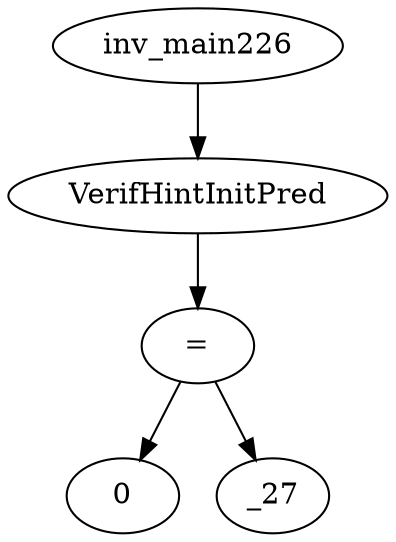 digraph dag {
0 [label="inv_main226"];
1 [label="VerifHintInitPred"];
2 [label="="];
3 [label="0"];
4 [label="_27"];
0->1
1->2
2->4
2 -> 3
}
